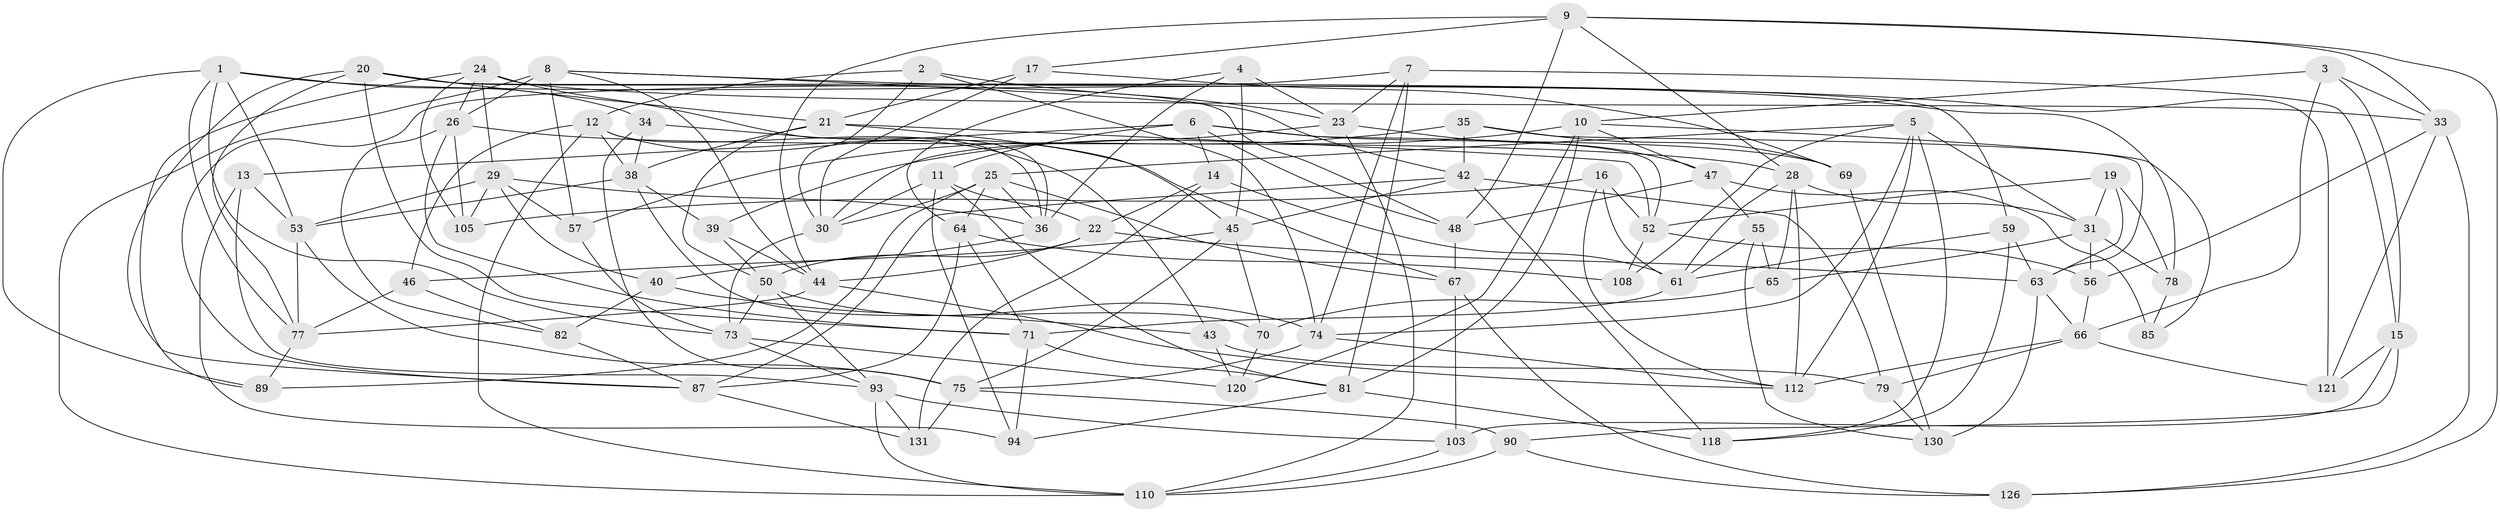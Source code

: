 // original degree distribution, {4: 1.0}
// Generated by graph-tools (version 1.1) at 2025/42/03/06/25 10:42:23]
// undirected, 84 vertices, 210 edges
graph export_dot {
graph [start="1"]
  node [color=gray90,style=filled];
  1 [super="+97"];
  2;
  3;
  4;
  5 [super="+109"];
  6 [super="+80"];
  7 [super="+101"];
  8 [super="+18"];
  9 [super="+51"];
  10 [super="+49"];
  11 [super="+58"];
  12 [super="+84"];
  13;
  14;
  15 [super="+32"];
  16;
  17;
  19;
  20 [super="+91"];
  21 [super="+27"];
  22 [super="+119"];
  23 [super="+41"];
  24 [super="+76"];
  25 [super="+106"];
  26 [super="+96"];
  28 [super="+88"];
  29 [super="+113"];
  30 [super="+104"];
  31 [super="+37"];
  33 [super="+72"];
  34;
  35;
  36 [super="+68"];
  38 [super="+100"];
  39;
  40;
  42 [super="+102"];
  43;
  44 [super="+92"];
  45 [super="+129"];
  46;
  47 [super="+60"];
  48 [super="+124"];
  50 [super="+116"];
  52 [super="+62"];
  53 [super="+54"];
  55;
  56;
  57;
  59;
  61 [super="+95"];
  63 [super="+128"];
  64 [super="+115"];
  65;
  66 [super="+86"];
  67 [super="+127"];
  69;
  70;
  71 [super="+99"];
  73 [super="+111"];
  74 [super="+117"];
  75 [super="+98"];
  77 [super="+122"];
  78;
  79;
  81 [super="+83"];
  82;
  85;
  87 [super="+107"];
  89;
  90;
  93 [super="+114"];
  94;
  103;
  105;
  108;
  110 [super="+123"];
  112 [super="+125"];
  118;
  120;
  121;
  126;
  130;
  131;
  1 -- 53;
  1 -- 78;
  1 -- 34;
  1 -- 89;
  1 -- 77;
  1 -- 73;
  2 -- 74;
  2 -- 30;
  2 -- 12;
  2 -- 23;
  3 -- 66;
  3 -- 10;
  3 -- 15;
  3 -- 33;
  4 -- 64;
  4 -- 45;
  4 -- 36;
  4 -- 23;
  5 -- 118;
  5 -- 112;
  5 -- 25;
  5 -- 74;
  5 -- 108;
  5 -- 31;
  6 -- 52;
  6 -- 13;
  6 -- 11;
  6 -- 69;
  6 -- 14;
  6 -- 48;
  7 -- 15 [weight=2];
  7 -- 87;
  7 -- 74;
  7 -- 23;
  7 -- 81;
  8 -- 26;
  8 -- 42;
  8 -- 57;
  8 -- 121;
  8 -- 110;
  8 -- 44;
  9 -- 48;
  9 -- 126;
  9 -- 17;
  9 -- 33;
  9 -- 28;
  9 -- 44;
  10 -- 85;
  10 -- 120;
  10 -- 39;
  10 -- 47;
  10 -- 81;
  11 -- 81;
  11 -- 94;
  11 -- 22 [weight=2];
  11 -- 30;
  12 -- 43;
  12 -- 110;
  12 -- 38;
  12 -- 46;
  12 -- 36;
  13 -- 53;
  13 -- 94;
  13 -- 93;
  14 -- 131;
  14 -- 22;
  14 -- 61;
  15 -- 90;
  15 -- 121;
  15 -- 103;
  16 -- 105;
  16 -- 112;
  16 -- 52;
  16 -- 61;
  17 -- 21;
  17 -- 69;
  17 -- 30;
  19 -- 78;
  19 -- 52;
  19 -- 31;
  19 -- 63;
  20 -- 59;
  20 -- 48;
  20 -- 71;
  20 -- 87;
  20 -- 77;
  20 -- 21;
  21 -- 50;
  21 -- 38;
  21 -- 52;
  21 -- 45;
  22 -- 63;
  22 -- 50;
  22 -- 44;
  23 -- 47;
  23 -- 30;
  23 -- 110;
  24 -- 105;
  24 -- 26;
  24 -- 33;
  24 -- 89;
  24 -- 36;
  24 -- 29;
  25 -- 36;
  25 -- 89;
  25 -- 30;
  25 -- 64;
  25 -- 67;
  26 -- 105;
  26 -- 28;
  26 -- 82;
  26 -- 71;
  28 -- 65;
  28 -- 112;
  28 -- 61;
  28 -- 31;
  29 -- 105;
  29 -- 40;
  29 -- 57;
  29 -- 53;
  29 -- 36;
  30 -- 73;
  31 -- 78;
  31 -- 56;
  31 -- 65;
  33 -- 56;
  33 -- 126;
  33 -- 121;
  34 -- 67;
  34 -- 38;
  34 -- 75;
  35 -- 63;
  35 -- 69;
  35 -- 57;
  35 -- 42;
  36 -- 40;
  38 -- 70;
  38 -- 53;
  38 -- 39;
  39 -- 44;
  39 -- 50;
  40 -- 43;
  40 -- 82;
  42 -- 87;
  42 -- 118;
  42 -- 79;
  42 -- 45;
  43 -- 79;
  43 -- 120;
  44 -- 77;
  44 -- 112;
  45 -- 70;
  45 -- 46;
  45 -- 75;
  46 -- 82;
  46 -- 77;
  47 -- 85 [weight=2];
  47 -- 55;
  47 -- 48;
  48 -- 67 [weight=2];
  50 -- 74;
  50 -- 73;
  50 -- 93;
  52 -- 108;
  52 -- 56;
  53 -- 77;
  53 -- 75;
  55 -- 61;
  55 -- 65;
  55 -- 130;
  56 -- 66;
  57 -- 73;
  59 -- 118;
  59 -- 63;
  59 -- 61;
  61 -- 71;
  63 -- 130;
  63 -- 66;
  64 -- 108 [weight=2];
  64 -- 71;
  64 -- 87;
  65 -- 70;
  66 -- 112;
  66 -- 121;
  66 -- 79;
  67 -- 103;
  67 -- 126;
  69 -- 130;
  70 -- 120;
  71 -- 81;
  71 -- 94;
  73 -- 93;
  73 -- 120;
  74 -- 112;
  74 -- 75;
  75 -- 131;
  75 -- 90;
  77 -- 89;
  78 -- 85;
  79 -- 130;
  81 -- 94;
  81 -- 118;
  82 -- 87;
  87 -- 131;
  90 -- 126;
  90 -- 110;
  93 -- 103;
  93 -- 131;
  93 -- 110;
  103 -- 110;
}
